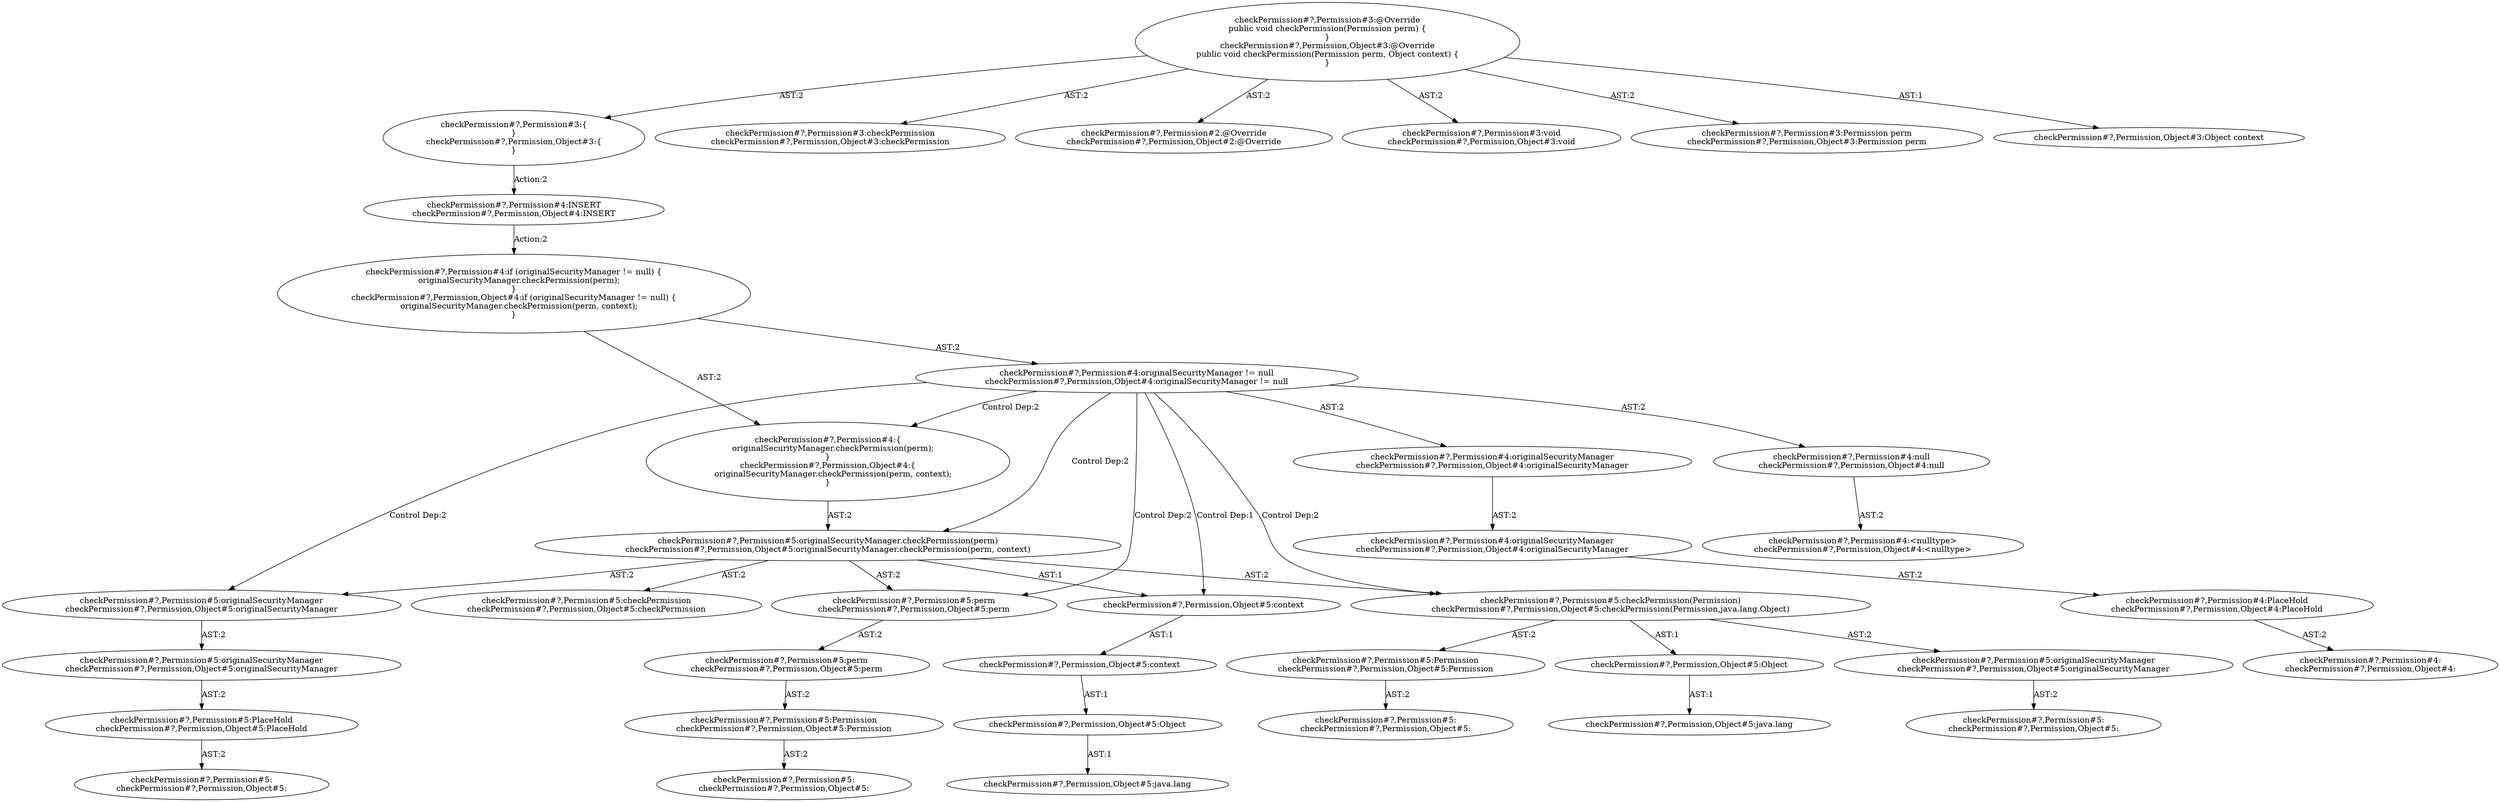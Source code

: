 digraph "Pattern" {
0 [label="checkPermission#?,Permission#4:INSERT
checkPermission#?,Permission,Object#4:INSERT" shape=ellipse]
1 [label="checkPermission#?,Permission#3:\{
\}
checkPermission#?,Permission,Object#3:\{
\}" shape=ellipse]
2 [label="checkPermission#?,Permission#3:@Override
public void checkPermission(Permission perm) \{
\}
checkPermission#?,Permission,Object#3:@Override
public void checkPermission(Permission perm, Object context) \{
\}" shape=ellipse]
3 [label="checkPermission#?,Permission#3:checkPermission
checkPermission#?,Permission,Object#3:checkPermission" shape=ellipse]
4 [label="checkPermission#?,Permission#2:@Override
checkPermission#?,Permission,Object#2:@Override" shape=ellipse]
5 [label="checkPermission#?,Permission#3:void
checkPermission#?,Permission,Object#3:void" shape=ellipse]
6 [label="checkPermission#?,Permission#3:Permission perm
checkPermission#?,Permission,Object#3:Permission perm" shape=ellipse]
7 [label="checkPermission#?,Permission#4:if (originalSecurityManager != null) \{
    originalSecurityManager.checkPermission(perm);
\}
checkPermission#?,Permission,Object#4:if (originalSecurityManager != null) \{
    originalSecurityManager.checkPermission(perm, context);
\}" shape=ellipse]
8 [label="checkPermission#?,Permission#4:originalSecurityManager != null
checkPermission#?,Permission,Object#4:originalSecurityManager != null" shape=ellipse]
9 [label="checkPermission#?,Permission#4:originalSecurityManager
checkPermission#?,Permission,Object#4:originalSecurityManager" shape=ellipse]
10 [label="checkPermission#?,Permission#4:originalSecurityManager
checkPermission#?,Permission,Object#4:originalSecurityManager" shape=ellipse]
11 [label="checkPermission#?,Permission#4:PlaceHold
checkPermission#?,Permission,Object#4:PlaceHold" shape=ellipse]
12 [label="checkPermission#?,Permission#4:
checkPermission#?,Permission,Object#4:" shape=ellipse]
13 [label="checkPermission#?,Permission#4:null
checkPermission#?,Permission,Object#4:null" shape=ellipse]
14 [label="checkPermission#?,Permission#4:<nulltype>
checkPermission#?,Permission,Object#4:<nulltype>" shape=ellipse]
15 [label="checkPermission#?,Permission#4:\{
    originalSecurityManager.checkPermission(perm);
\}
checkPermission#?,Permission,Object#4:\{
    originalSecurityManager.checkPermission(perm, context);
\}" shape=ellipse]
16 [label="checkPermission#?,Permission#5:originalSecurityManager.checkPermission(perm)
checkPermission#?,Permission,Object#5:originalSecurityManager.checkPermission(perm, context)" shape=ellipse]
17 [label="checkPermission#?,Permission#5:checkPermission
checkPermission#?,Permission,Object#5:checkPermission" shape=ellipse]
18 [label="checkPermission#?,Permission#5:originalSecurityManager
checkPermission#?,Permission,Object#5:originalSecurityManager" shape=ellipse]
19 [label="checkPermission#?,Permission#5:originalSecurityManager
checkPermission#?,Permission,Object#5:originalSecurityManager" shape=ellipse]
20 [label="checkPermission#?,Permission#5:PlaceHold
checkPermission#?,Permission,Object#5:PlaceHold" shape=ellipse]
21 [label="checkPermission#?,Permission#5:
checkPermission#?,Permission,Object#5:" shape=ellipse]
22 [label="checkPermission#?,Permission#5:checkPermission(Permission)
checkPermission#?,Permission,Object#5:checkPermission(Permission,java.lang.Object)" shape=ellipse]
23 [label="checkPermission#?,Permission#5:originalSecurityManager
checkPermission#?,Permission,Object#5:originalSecurityManager" shape=ellipse]
24 [label="checkPermission#?,Permission#5:
checkPermission#?,Permission,Object#5:" shape=ellipse]
25 [label="checkPermission#?,Permission#5:Permission
checkPermission#?,Permission,Object#5:Permission" shape=ellipse]
26 [label="checkPermission#?,Permission#5:
checkPermission#?,Permission,Object#5:" shape=ellipse]
27 [label="checkPermission#?,Permission#5:perm
checkPermission#?,Permission,Object#5:perm" shape=ellipse]
28 [label="checkPermission#?,Permission#5:perm
checkPermission#?,Permission,Object#5:perm" shape=ellipse]
29 [label="checkPermission#?,Permission#5:Permission
checkPermission#?,Permission,Object#5:Permission" shape=ellipse]
30 [label="checkPermission#?,Permission#5:
checkPermission#?,Permission,Object#5:" shape=ellipse]
31 [label="checkPermission#?,Permission,Object#5:context" shape=ellipse]
32 [label="checkPermission#?,Permission,Object#5:java.lang" shape=ellipse]
33 [label="checkPermission#?,Permission,Object#5:java.lang" shape=ellipse]
34 [label="checkPermission#?,Permission,Object#5:Object" shape=ellipse]
35 [label="checkPermission#?,Permission,Object#5:Object" shape=ellipse]
36 [label="checkPermission#?,Permission,Object#3:Object context" shape=ellipse]
37 [label="checkPermission#?,Permission,Object#5:context" shape=ellipse]
0 -> 7 [label="Action:2"];
1 -> 0 [label="Action:2"];
2 -> 1 [label="AST:2"];
2 -> 3 [label="AST:2"];
2 -> 4 [label="AST:2"];
2 -> 5 [label="AST:2"];
2 -> 6 [label="AST:2"];
2 -> 36 [label="AST:1"];
7 -> 8 [label="AST:2"];
7 -> 15 [label="AST:2"];
8 -> 9 [label="AST:2"];
8 -> 13 [label="AST:2"];
8 -> 15 [label="Control Dep:2"];
8 -> 16 [label="Control Dep:2"];
8 -> 22 [label="Control Dep:2"];
8 -> 18 [label="Control Dep:2"];
8 -> 27 [label="Control Dep:2"];
8 -> 31 [label="Control Dep:1"];
9 -> 10 [label="AST:2"];
10 -> 11 [label="AST:2"];
11 -> 12 [label="AST:2"];
13 -> 14 [label="AST:2"];
15 -> 16 [label="AST:2"];
16 -> 17 [label="AST:2"];
16 -> 18 [label="AST:2"];
16 -> 22 [label="AST:2"];
16 -> 27 [label="AST:2"];
16 -> 31 [label="AST:1"];
18 -> 19 [label="AST:2"];
19 -> 20 [label="AST:2"];
20 -> 21 [label="AST:2"];
22 -> 23 [label="AST:2"];
22 -> 25 [label="AST:2"];
22 -> 34 [label="AST:1"];
23 -> 24 [label="AST:2"];
25 -> 26 [label="AST:2"];
27 -> 28 [label="AST:2"];
28 -> 29 [label="AST:2"];
29 -> 30 [label="AST:2"];
31 -> 37 [label="AST:1"];
34 -> 32 [label="AST:1"];
35 -> 33 [label="AST:1"];
37 -> 35 [label="AST:1"];
}